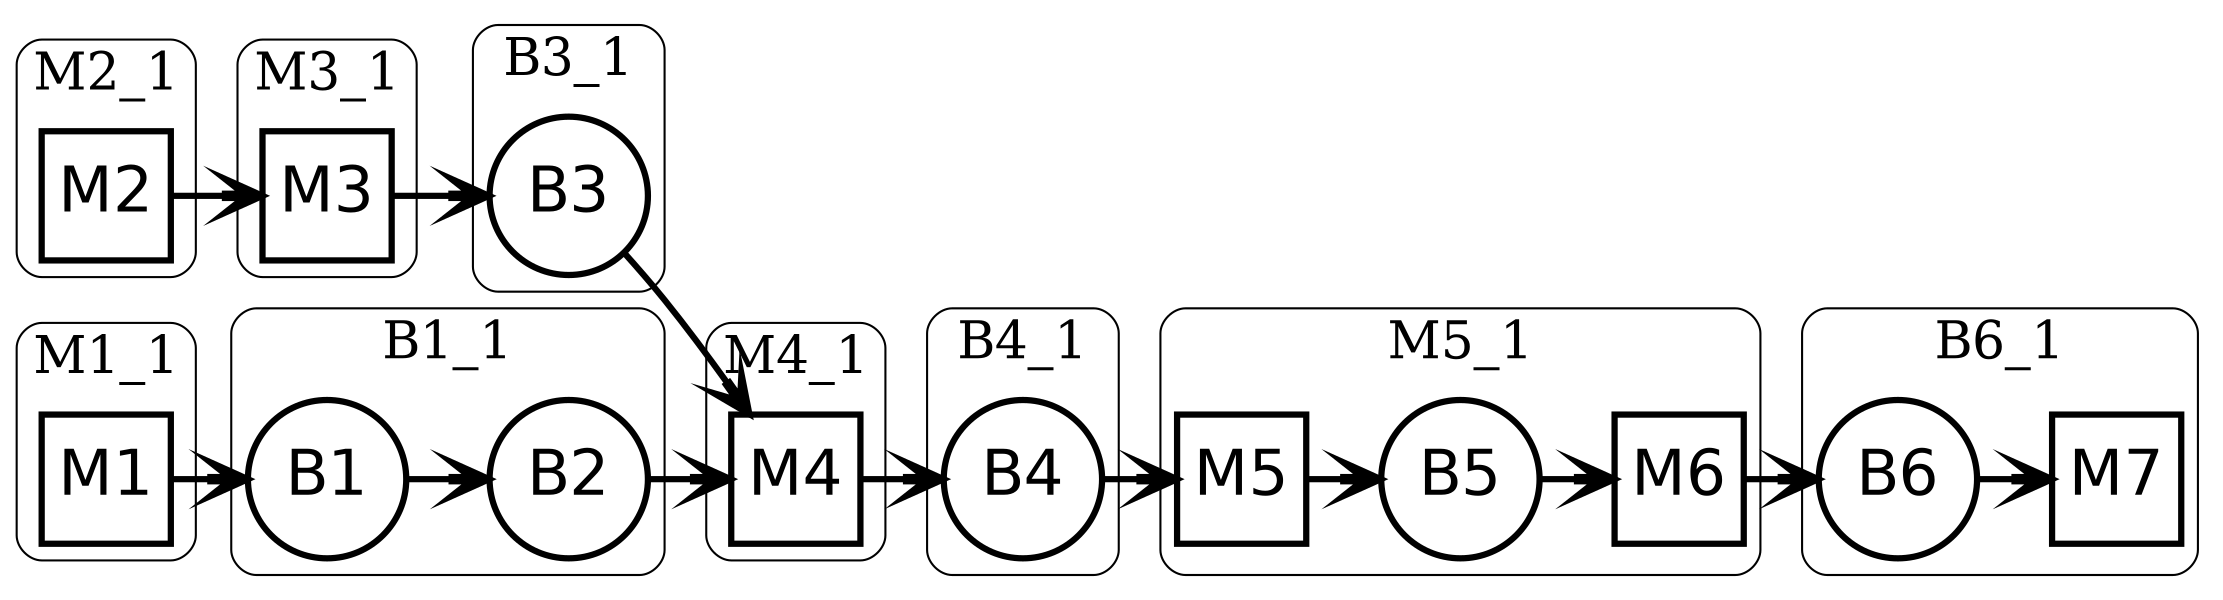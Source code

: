 digraph {
	graph [rankdir=LR style=rounded]
	node [fontname=helvetica fontsize=30 penwidth=3]
	edge [arrowhead=open arrowsize=1.8 minlen=1.1 penwidth=3]
	B1 [fixedsize=true shape=circle width=1.05]
	B1 -> B2
	B2 [fixedsize=true shape=circle width=1.05]
	B2 -> M4
	B3 [fixedsize=true shape=circle width=1.05]
	B3 -> M4
	B4 [fixedsize=true shape=circle width=1.05]
	B4 -> M5
	B5 [fixedsize=true shape=circle width=1.05]
	B5 -> M6
	B6 [fixedsize=true shape=circle width=1.05]
	B6 -> M7
	M1 [shape=square]
	M1 -> B1
	M2 [shape=square]
	M2 -> M3
	M3 [shape=square]
	M3 -> B3
	M4 [shape=square]
	M4 -> B4
	M5 [shape=square]
	M5 -> B5
	M6 [shape=square]
	M6 -> B6
	M7 [shape=square]
	subgraph cluster_M1_1 {
		node [shape=box]
		label=M1_1
		fontsize=25
		M1
	}
	subgraph cluster_B1_1 {
		node [shape=box]
		label=B1_1
		fontsize=25
		B1
		B2
	}
	subgraph cluster_M2_1 {
		node [shape=box]
		label=M2_1
		fontsize=25
		M2
	}
	subgraph cluster_M3_1 {
		node [shape=box]
		label=M3_1
		fontsize=25
		M3
	}
	subgraph cluster_B3_1 {
		node [shape=box]
		label=B3_1
		fontsize=25
		B3
	}
	subgraph cluster_M4_1 {
		node [shape=box]
		label=M4_1
		fontsize=25
		M4
	}
	subgraph cluster_B4_1 {
		node [shape=box]
		label=B4_1
		fontsize=25
		B4
	}
	subgraph cluster_M5_1 {
		node [shape=box]
		label=M5_1
		fontsize=25
		M5
		B5
		M6
	}
	subgraph cluster_B6_1 {
		node [shape=box]
		label=B6_1
		fontsize=25
		B6
		M7
	}
}
